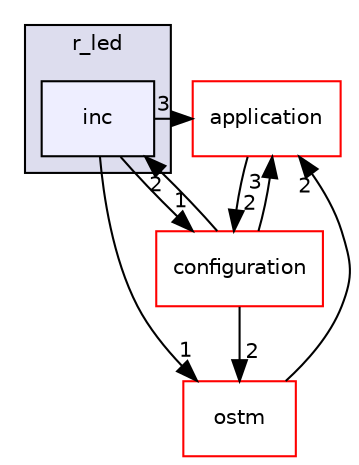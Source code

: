 digraph "inc" {
  compound=true
  node [ fontsize="10", fontname="Helvetica"];
  edge [ labelfontsize="10", labelfontname="Helvetica"];
  subgraph clusterdir_72487fbf69ee9d4ec9f5b02fd1195d9f {
    graph [ bgcolor="#ddddee", pencolor="black", label="r_led" fontname="Helvetica", fontsize="10", URL="dir_72487fbf69ee9d4ec9f5b02fd1195d9f.html"]
  dir_bf955c960f3673627aff8560ee35b4f4 [shape=box, label="inc", style="filled", fillcolor="#eeeeff", pencolor="black", URL="dir_bf955c960f3673627aff8560ee35b4f4.html"];
  }
  dir_eda2a6d705da8f3400ffe9a7dcb90b30 [shape=box label="application" fillcolor="white" style="filled" color="red" URL="dir_eda2a6d705da8f3400ffe9a7dcb90b30.html"];
  dir_d022d156588ed94f54af4f121a7aae7f [shape=box label="ostm" fillcolor="white" style="filled" color="red" URL="dir_d022d156588ed94f54af4f121a7aae7f.html"];
  dir_95f7b9d4854ca187ae337d299db232bb [shape=box label="configuration" fillcolor="white" style="filled" color="red" URL="dir_95f7b9d4854ca187ae337d299db232bb.html"];
  dir_bf955c960f3673627aff8560ee35b4f4->dir_eda2a6d705da8f3400ffe9a7dcb90b30 [headlabel="3", labeldistance=1.5 headhref="dir_000065_000002.html"];
  dir_bf955c960f3673627aff8560ee35b4f4->dir_d022d156588ed94f54af4f121a7aae7f [headlabel="1", labeldistance=1.5 headhref="dir_000065_000070.html"];
  dir_bf955c960f3673627aff8560ee35b4f4->dir_95f7b9d4854ca187ae337d299db232bb [headlabel="1", labeldistance=1.5 headhref="dir_000065_000009.html"];
  dir_eda2a6d705da8f3400ffe9a7dcb90b30->dir_95f7b9d4854ca187ae337d299db232bb [headlabel="2", labeldistance=1.5 headhref="dir_000002_000009.html"];
  dir_d022d156588ed94f54af4f121a7aae7f->dir_eda2a6d705da8f3400ffe9a7dcb90b30 [headlabel="2", labeldistance=1.5 headhref="dir_000070_000002.html"];
  dir_95f7b9d4854ca187ae337d299db232bb->dir_bf955c960f3673627aff8560ee35b4f4 [headlabel="2", labeldistance=1.5 headhref="dir_000009_000065.html"];
  dir_95f7b9d4854ca187ae337d299db232bb->dir_eda2a6d705da8f3400ffe9a7dcb90b30 [headlabel="3", labeldistance=1.5 headhref="dir_000009_000002.html"];
  dir_95f7b9d4854ca187ae337d299db232bb->dir_d022d156588ed94f54af4f121a7aae7f [headlabel="2", labeldistance=1.5 headhref="dir_000009_000070.html"];
}
